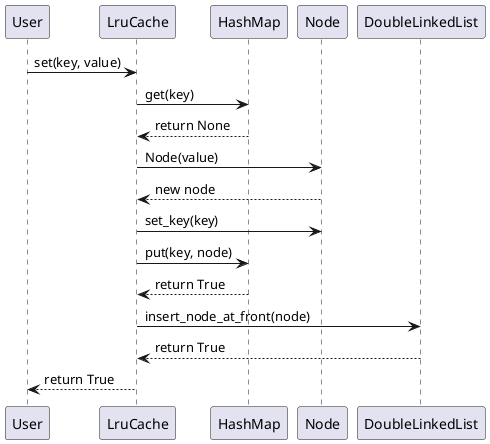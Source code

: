 @startuml
User -> LruCache: set(key, value)
LruCache -> HashMap :get(key)
LruCache <-- HashMap :return None
LruCache -> Node :Node(value)
LruCache <-- Node :new node
LruCache -> Node :set_key(key)
LruCache -> HashMap :put(key, node)
LruCache <-- HashMap :return True
LruCache -> DoubleLinkedList :insert_node_at_front(node)
LruCache <-- DoubleLinkedList :return True
User <-- LruCache: return True
@enduml